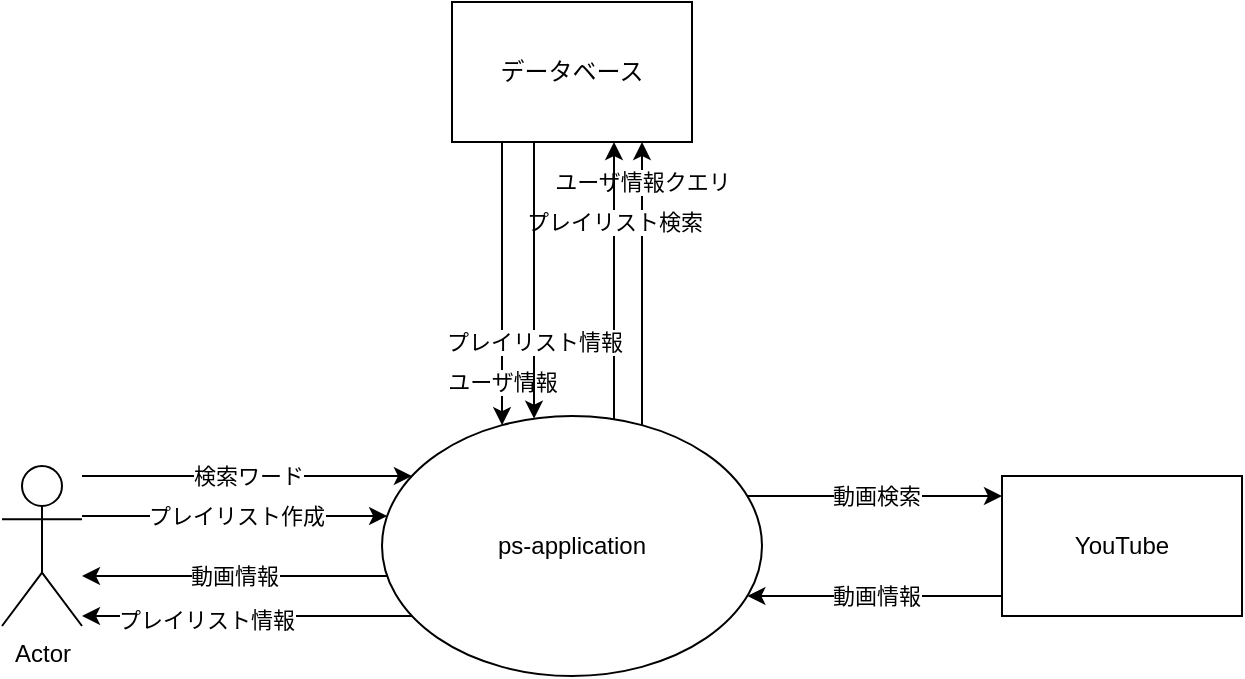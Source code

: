 <mxfile>
    <diagram id="peQSK-Yu7jwVAzIKbeXz" name="ページ1">
        <mxGraphModel dx="712" dy="907" grid="1" gridSize="10" guides="1" tooltips="1" connect="1" arrows="1" fold="1" page="1" pageScale="1" pageWidth="827" pageHeight="583" math="0" shadow="0">
            <root>
                <mxCell id="0"/>
                <mxCell id="1" parent="0"/>
                <mxCell id="37" style="edgeStyle=orthogonalEdgeStyle;curved=1;jumpStyle=arc;html=1;startArrow=none;startFill=0;endArrow=classic;endFill=1;" parent="1" source="2" target="28" edge="1">
                    <mxGeometry relative="1" as="geometry">
                        <Array as="points">
                            <mxPoint x="424" y="277"/>
                            <mxPoint x="424" y="277"/>
                        </Array>
                    </mxGeometry>
                </mxCell>
                <mxCell id="39" value="ユーザ情報クエリ" style="edgeLabel;html=1;align=center;verticalAlign=middle;resizable=0;points=[];" parent="37" vertex="1" connectable="0">
                    <mxGeometry x="-0.004" relative="1" as="geometry">
                        <mxPoint y="-51" as="offset"/>
                    </mxGeometry>
                </mxCell>
                <mxCell id="43" value="動画検索" style="edgeStyle=orthogonalEdgeStyle;curved=1;jumpStyle=arc;html=1;startArrow=none;startFill=0;endArrow=classic;endFill=1;" parent="1" source="2" target="36" edge="1">
                    <mxGeometry x="0.007" relative="1" as="geometry">
                        <Array as="points">
                            <mxPoint x="534" y="347"/>
                            <mxPoint x="534" y="347"/>
                        </Array>
                        <mxPoint as="offset"/>
                    </mxGeometry>
                </mxCell>
                <mxCell id="45" value="プレイリスト検索" style="edgeStyle=orthogonalEdgeStyle;curved=1;jumpStyle=arc;html=1;startArrow=none;startFill=0;endArrow=classic;endFill=1;" parent="1" source="2" target="28" edge="1">
                    <mxGeometry x="0.423" relative="1" as="geometry">
                        <Array as="points">
                            <mxPoint x="410" y="270"/>
                            <mxPoint x="410" y="270"/>
                        </Array>
                        <mxPoint as="offset"/>
                    </mxGeometry>
                </mxCell>
                <mxCell id="49" value="動画情報" style="edgeStyle=orthogonalEdgeStyle;curved=1;jumpStyle=arc;html=1;startArrow=none;startFill=0;endArrow=classic;endFill=1;" parent="1" source="2" target="46" edge="1">
                    <mxGeometry relative="1" as="geometry">
                        <Array as="points">
                            <mxPoint x="224" y="387"/>
                            <mxPoint x="224" y="387"/>
                        </Array>
                    </mxGeometry>
                </mxCell>
                <mxCell id="52" style="edgeStyle=orthogonalEdgeStyle;curved=1;jumpStyle=arc;html=1;startArrow=none;startFill=0;endArrow=classic;endFill=1;" parent="1" source="2" target="46" edge="1">
                    <mxGeometry relative="1" as="geometry">
                        <Array as="points">
                            <mxPoint x="224" y="407"/>
                            <mxPoint x="224" y="407"/>
                        </Array>
                    </mxGeometry>
                </mxCell>
                <mxCell id="53" value="プレイリスト情報" style="edgeLabel;html=1;align=center;verticalAlign=middle;resizable=0;points=[];" parent="52" vertex="1" connectable="0">
                    <mxGeometry x="0.246" y="2" relative="1" as="geometry">
                        <mxPoint as="offset"/>
                    </mxGeometry>
                </mxCell>
                <mxCell id="2" value="ps-application" style="ellipse;whiteSpace=wrap;html=1;" parent="1" vertex="1">
                    <mxGeometry x="294" y="307" width="190" height="130" as="geometry"/>
                </mxCell>
                <mxCell id="42" value="ユーザ情報" style="edgeStyle=orthogonalEdgeStyle;curved=1;jumpStyle=arc;html=1;startArrow=none;startFill=0;endArrow=classic;endFill=1;" parent="1" source="28" target="2" edge="1">
                    <mxGeometry x="0.695" relative="1" as="geometry">
                        <Array as="points">
                            <mxPoint x="354" y="257"/>
                            <mxPoint x="354" y="257"/>
                        </Array>
                        <mxPoint as="offset"/>
                    </mxGeometry>
                </mxCell>
                <mxCell id="28" value="データベース" style="rounded=0;whiteSpace=wrap;html=1;" parent="1" vertex="1">
                    <mxGeometry x="329" y="100" width="120" height="70" as="geometry"/>
                </mxCell>
                <mxCell id="44" value="動画情報" style="edgeStyle=orthogonalEdgeStyle;curved=1;jumpStyle=arc;html=1;startArrow=none;startFill=0;endArrow=classic;endFill=1;" parent="1" source="36" target="2" edge="1">
                    <mxGeometry relative="1" as="geometry">
                        <Array as="points">
                            <mxPoint x="544" y="397"/>
                            <mxPoint x="544" y="397"/>
                        </Array>
                    </mxGeometry>
                </mxCell>
                <mxCell id="36" value="YouTube" style="rounded=0;whiteSpace=wrap;html=1;" parent="1" vertex="1">
                    <mxGeometry x="604" y="337" width="120" height="70" as="geometry"/>
                </mxCell>
                <mxCell id="47" value="検索ワード" style="edgeStyle=orthogonalEdgeStyle;curved=1;jumpStyle=arc;html=1;startArrow=none;startFill=0;endArrow=classic;endFill=1;" parent="1" source="46" target="2" edge="1">
                    <mxGeometry relative="1" as="geometry">
                        <Array as="points">
                            <mxPoint x="244" y="337"/>
                            <mxPoint x="244" y="337"/>
                        </Array>
                    </mxGeometry>
                </mxCell>
                <mxCell id="48" value="プレイリスト作成" style="edgeStyle=orthogonalEdgeStyle;curved=1;jumpStyle=arc;html=1;startArrow=none;startFill=0;endArrow=classic;endFill=1;" parent="1" source="46" target="2" edge="1">
                    <mxGeometry relative="1" as="geometry">
                        <Array as="points">
                            <mxPoint x="224" y="357"/>
                            <mxPoint x="224" y="357"/>
                        </Array>
                    </mxGeometry>
                </mxCell>
                <mxCell id="46" value="Actor" style="shape=umlActor;verticalLabelPosition=bottom;verticalAlign=top;html=1;outlineConnect=0;" parent="1" vertex="1">
                    <mxGeometry x="104" y="332" width="40" height="80" as="geometry"/>
                </mxCell>
                <mxCell id="54" value="プレイリスト情報" style="edgeStyle=orthogonalEdgeStyle;curved=1;jumpStyle=arc;html=1;startArrow=none;startFill=0;endArrow=classic;endFill=1;" edge="1" parent="1" source="28" target="2">
                    <mxGeometry x="0.446" relative="1" as="geometry">
                        <Array as="points">
                            <mxPoint x="370" y="240"/>
                            <mxPoint x="370" y="240"/>
                        </Array>
                        <mxPoint as="offset"/>
                        <mxPoint x="364" y="180" as="sourcePoint"/>
                        <mxPoint x="364" y="321.572" as="targetPoint"/>
                    </mxGeometry>
                </mxCell>
            </root>
        </mxGraphModel>
    </diagram>
</mxfile>